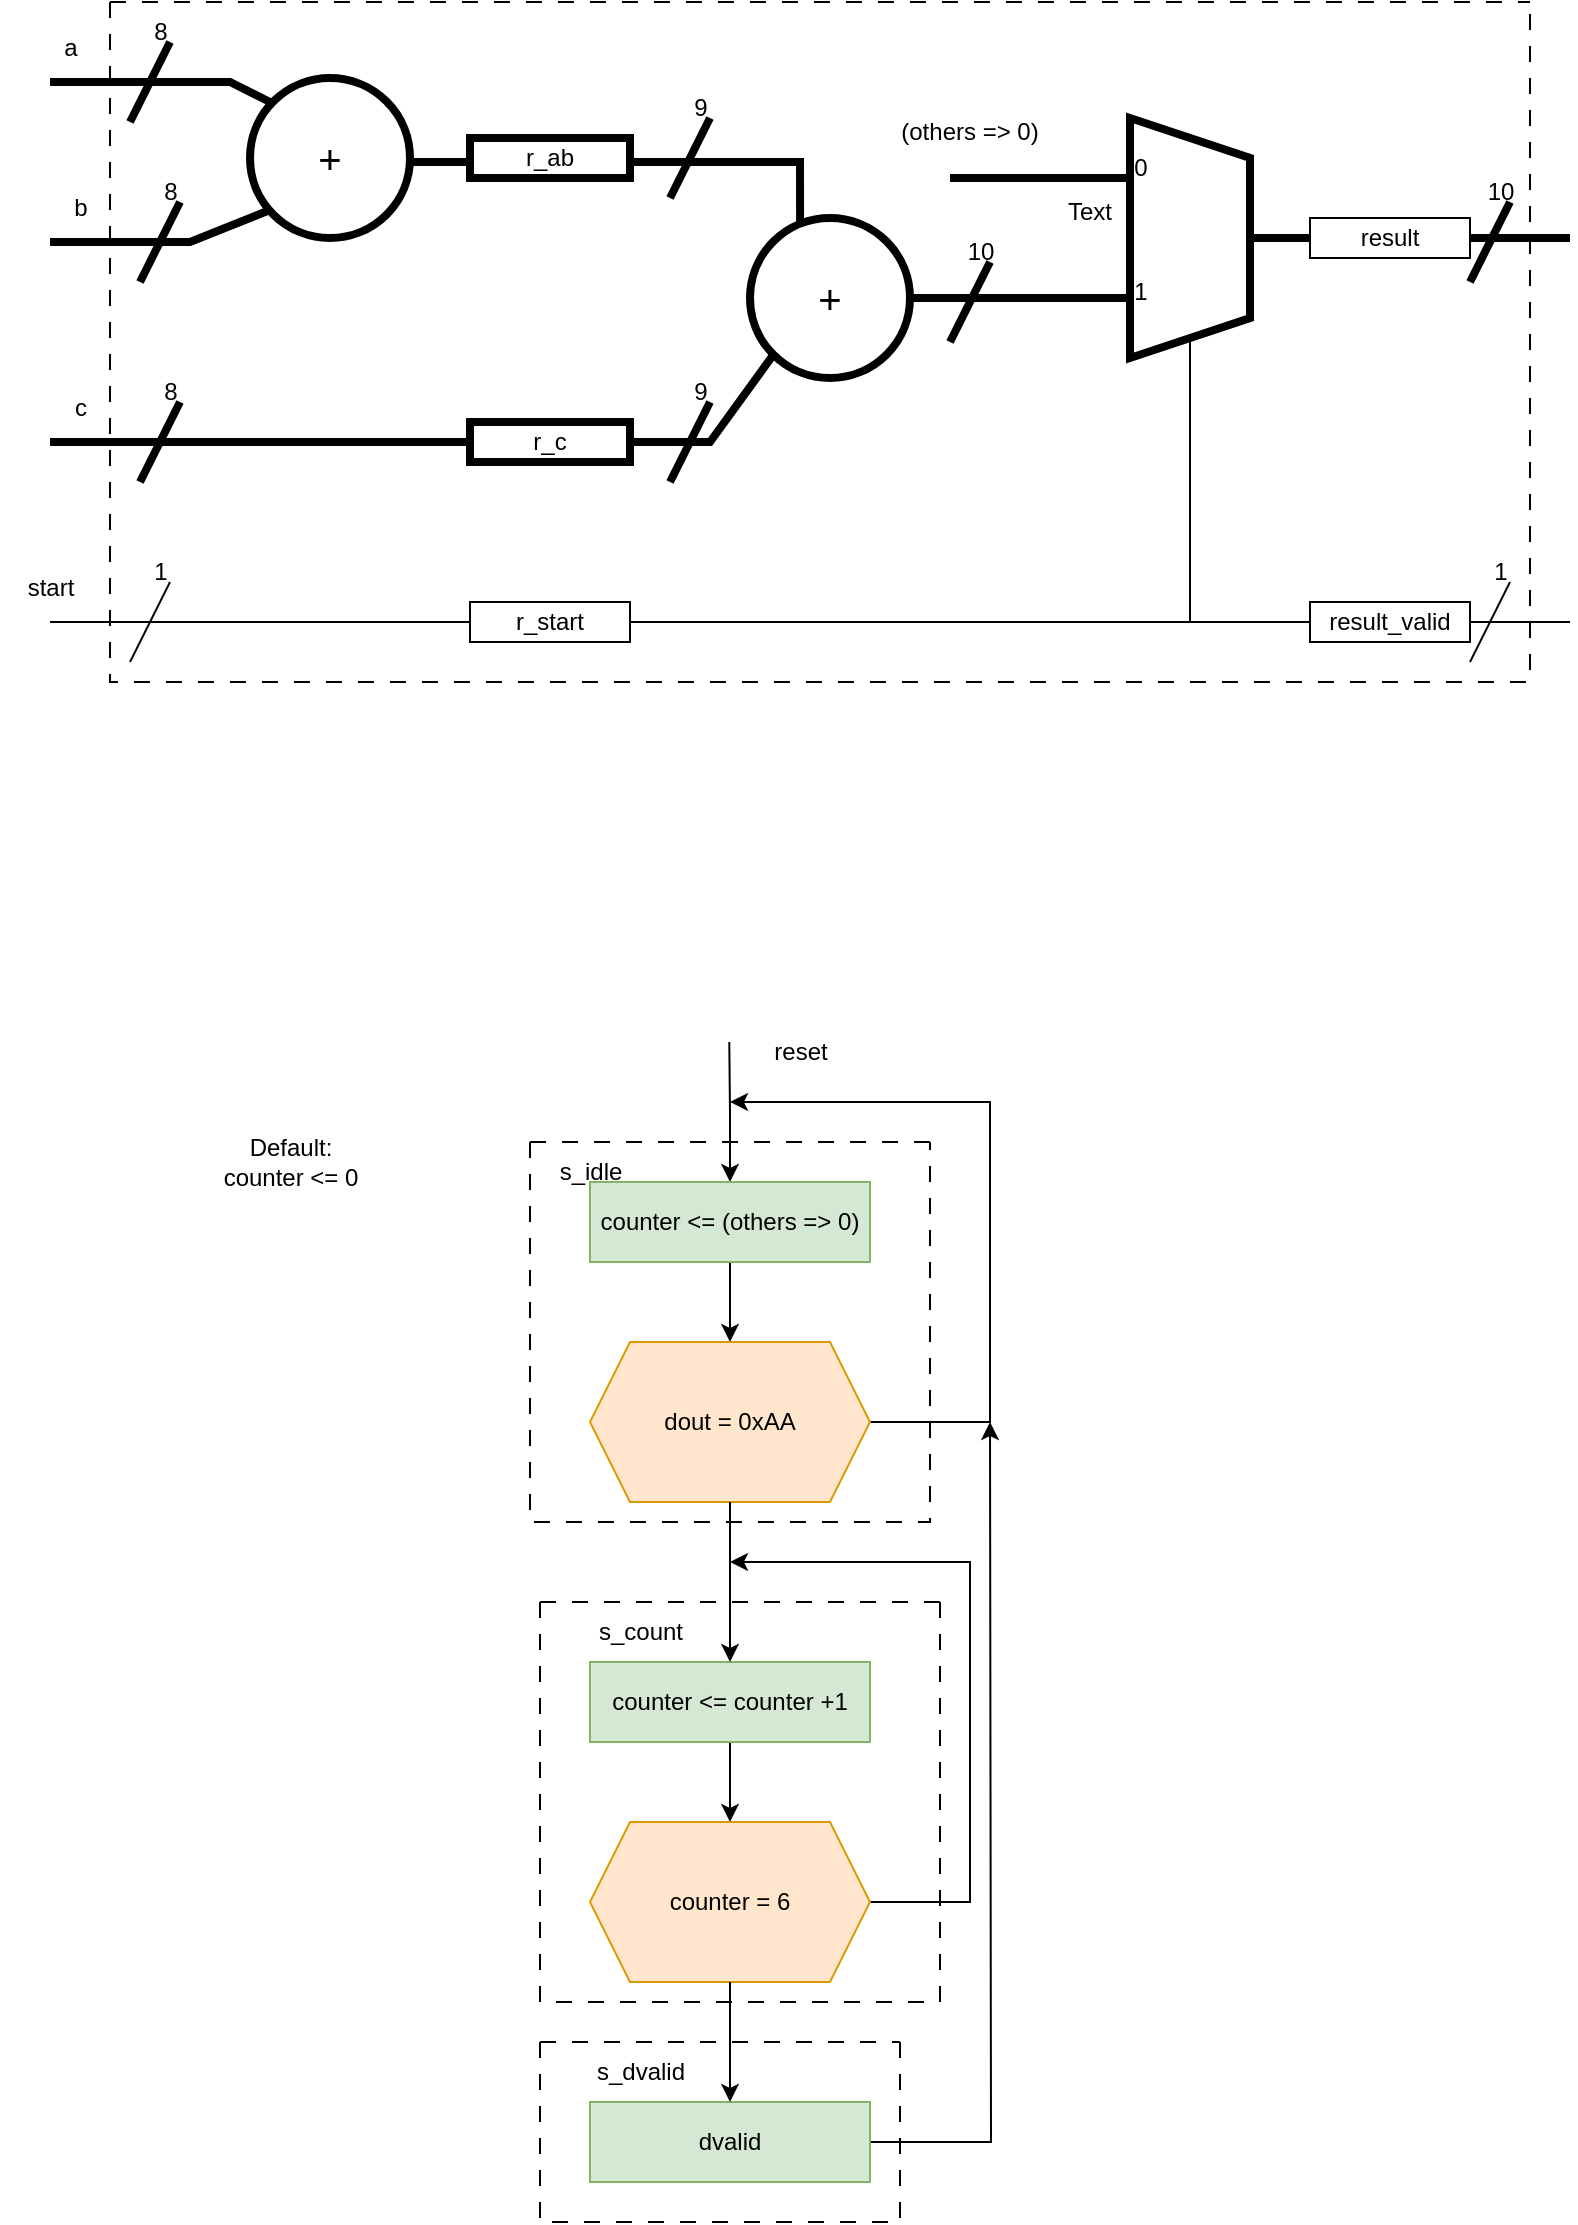 <mxfile version="24.4.4" type="github">
  <diagram name="Page-1" id="2Uou_F8BfYmgxYzvLsnl">
    <mxGraphModel dx="758" dy="935" grid="1" gridSize="10" guides="1" tooltips="1" connect="1" arrows="1" fold="1" page="1" pageScale="1" pageWidth="850" pageHeight="1100" math="0" shadow="0">
      <root>
        <mxCell id="0" />
        <mxCell id="1" parent="0" />
        <mxCell id="8U7N2YHwYNH0AZ4LBX0D-1" value="" style="endArrow=none;html=1;rounded=0;strokeWidth=4;" edge="1" parent="1">
          <mxGeometry width="50" height="50" relative="1" as="geometry">
            <mxPoint x="80" y="170" as="sourcePoint" />
            <mxPoint x="170" y="170" as="targetPoint" />
            <Array as="points">
              <mxPoint x="170" y="170" />
              <mxPoint x="190" y="180" />
            </Array>
          </mxGeometry>
        </mxCell>
        <mxCell id="8U7N2YHwYNH0AZ4LBX0D-2" value="a" style="text;html=1;align=center;verticalAlign=middle;resizable=0;points=[];autosize=1;strokeColor=none;fillColor=none;strokeWidth=4;" vertex="1" parent="1">
          <mxGeometry x="75" y="138" width="30" height="30" as="geometry" />
        </mxCell>
        <mxCell id="8U7N2YHwYNH0AZ4LBX0D-6" value="" style="group" vertex="1" connectable="0" parent="1">
          <mxGeometry x="390" y="310" width="30" height="60" as="geometry" />
        </mxCell>
        <mxCell id="8U7N2YHwYNH0AZ4LBX0D-4" value="" style="endArrow=none;html=1;rounded=0;strokeWidth=4;" edge="1" parent="8U7N2YHwYNH0AZ4LBX0D-6">
          <mxGeometry width="50" height="50" relative="1" as="geometry">
            <mxPoint y="60" as="sourcePoint" />
            <mxPoint x="20" y="20" as="targetPoint" />
          </mxGeometry>
        </mxCell>
        <mxCell id="8U7N2YHwYNH0AZ4LBX0D-5" value="9" style="text;html=1;align=center;verticalAlign=middle;resizable=0;points=[];autosize=1;strokeColor=none;fillColor=none;" vertex="1" parent="8U7N2YHwYNH0AZ4LBX0D-6">
          <mxGeometry width="30" height="30" as="geometry" />
        </mxCell>
        <mxCell id="8U7N2YHwYNH0AZ4LBX0D-8" value="" style="group;strokeWidth=4;" vertex="1" connectable="0" parent="1">
          <mxGeometry x="120" y="130" width="30" height="60" as="geometry" />
        </mxCell>
        <mxCell id="8U7N2YHwYNH0AZ4LBX0D-9" value="" style="endArrow=none;html=1;rounded=0;strokeWidth=4;" edge="1" parent="8U7N2YHwYNH0AZ4LBX0D-8">
          <mxGeometry width="50" height="50" relative="1" as="geometry">
            <mxPoint y="60" as="sourcePoint" />
            <mxPoint x="20" y="20" as="targetPoint" />
          </mxGeometry>
        </mxCell>
        <mxCell id="8U7N2YHwYNH0AZ4LBX0D-10" value="8" style="text;html=1;align=center;verticalAlign=middle;resizable=0;points=[];autosize=1;strokeColor=none;fillColor=none;strokeWidth=4;" vertex="1" parent="8U7N2YHwYNH0AZ4LBX0D-8">
          <mxGeometry width="30" height="30" as="geometry" />
        </mxCell>
        <mxCell id="8U7N2YHwYNH0AZ4LBX0D-11" value="" style="endArrow=none;html=1;rounded=0;strokeWidth=4;" edge="1" parent="1">
          <mxGeometry width="50" height="50" relative="1" as="geometry">
            <mxPoint x="80" y="250" as="sourcePoint" />
            <mxPoint x="200" y="230" as="targetPoint" />
            <Array as="points">
              <mxPoint x="150" y="250" />
            </Array>
          </mxGeometry>
        </mxCell>
        <mxCell id="8U7N2YHwYNH0AZ4LBX0D-12" value="b" style="text;html=1;align=center;verticalAlign=middle;resizable=0;points=[];autosize=1;strokeColor=none;fillColor=none;strokeWidth=4;" vertex="1" parent="1">
          <mxGeometry x="80" y="218" width="30" height="30" as="geometry" />
        </mxCell>
        <mxCell id="8U7N2YHwYNH0AZ4LBX0D-13" value="" style="group;strokeWidth=4;" vertex="1" connectable="0" parent="1">
          <mxGeometry x="125" y="210" width="30" height="60" as="geometry" />
        </mxCell>
        <mxCell id="8U7N2YHwYNH0AZ4LBX0D-14" value="" style="endArrow=none;html=1;rounded=0;strokeWidth=4;" edge="1" parent="8U7N2YHwYNH0AZ4LBX0D-13">
          <mxGeometry width="50" height="50" relative="1" as="geometry">
            <mxPoint y="60" as="sourcePoint" />
            <mxPoint x="20" y="20" as="targetPoint" />
          </mxGeometry>
        </mxCell>
        <mxCell id="8U7N2YHwYNH0AZ4LBX0D-15" value="8" style="text;html=1;align=center;verticalAlign=middle;resizable=0;points=[];autosize=1;strokeColor=none;fillColor=none;strokeWidth=4;" vertex="1" parent="8U7N2YHwYNH0AZ4LBX0D-13">
          <mxGeometry width="30" height="30" as="geometry" />
        </mxCell>
        <mxCell id="8U7N2YHwYNH0AZ4LBX0D-16" value="" style="endArrow=none;html=1;rounded=0;strokeWidth=4;entryX=0;entryY=1;entryDx=0;entryDy=0;" edge="1" parent="1" source="8U7N2YHwYNH0AZ4LBX0D-35" target="8U7N2YHwYNH0AZ4LBX0D-38">
          <mxGeometry width="50" height="50" relative="1" as="geometry">
            <mxPoint x="85" y="350" as="sourcePoint" />
            <mxPoint x="420" y="350" as="targetPoint" />
            <Array as="points">
              <mxPoint x="410" y="350" />
            </Array>
          </mxGeometry>
        </mxCell>
        <mxCell id="8U7N2YHwYNH0AZ4LBX0D-17" value="c" style="text;html=1;align=center;verticalAlign=middle;resizable=0;points=[];autosize=1;strokeColor=none;fillColor=none;strokeWidth=4;" vertex="1" parent="1">
          <mxGeometry x="80" y="318" width="30" height="30" as="geometry" />
        </mxCell>
        <mxCell id="8U7N2YHwYNH0AZ4LBX0D-18" value="" style="group;strokeWidth=4;" vertex="1" connectable="0" parent="1">
          <mxGeometry x="125" y="310" width="30" height="60" as="geometry" />
        </mxCell>
        <mxCell id="8U7N2YHwYNH0AZ4LBX0D-19" value="" style="endArrow=none;html=1;rounded=0;strokeWidth=4;" edge="1" parent="8U7N2YHwYNH0AZ4LBX0D-18">
          <mxGeometry width="50" height="50" relative="1" as="geometry">
            <mxPoint y="60" as="sourcePoint" />
            <mxPoint x="20" y="20" as="targetPoint" />
          </mxGeometry>
        </mxCell>
        <mxCell id="8U7N2YHwYNH0AZ4LBX0D-20" value="8" style="text;html=1;align=center;verticalAlign=middle;resizable=0;points=[];autosize=1;strokeColor=none;fillColor=none;strokeWidth=4;" vertex="1" parent="8U7N2YHwYNH0AZ4LBX0D-18">
          <mxGeometry width="30" height="30" as="geometry" />
        </mxCell>
        <mxCell id="8U7N2YHwYNH0AZ4LBX0D-21" value="" style="endArrow=none;html=1;rounded=0;" edge="1" parent="1" source="8U7N2YHwYNH0AZ4LBX0D-54">
          <mxGeometry width="50" height="50" relative="1" as="geometry">
            <mxPoint x="80" y="440" as="sourcePoint" />
            <mxPoint x="840" y="440" as="targetPoint" />
          </mxGeometry>
        </mxCell>
        <mxCell id="8U7N2YHwYNH0AZ4LBX0D-22" value="" style="group" vertex="1" connectable="0" parent="1">
          <mxGeometry x="120" y="400" width="30" height="60" as="geometry" />
        </mxCell>
        <mxCell id="8U7N2YHwYNH0AZ4LBX0D-23" value="" style="endArrow=none;html=1;rounded=0;" edge="1" parent="8U7N2YHwYNH0AZ4LBX0D-22">
          <mxGeometry width="50" height="50" relative="1" as="geometry">
            <mxPoint y="60" as="sourcePoint" />
            <mxPoint x="20" y="20" as="targetPoint" />
          </mxGeometry>
        </mxCell>
        <mxCell id="8U7N2YHwYNH0AZ4LBX0D-24" value="1" style="text;html=1;align=center;verticalAlign=middle;resizable=0;points=[];autosize=1;strokeColor=none;fillColor=none;" vertex="1" parent="8U7N2YHwYNH0AZ4LBX0D-22">
          <mxGeometry width="30" height="30" as="geometry" />
        </mxCell>
        <mxCell id="8U7N2YHwYNH0AZ4LBX0D-40" style="edgeStyle=orthogonalEdgeStyle;rounded=0;orthogonalLoop=1;jettySize=auto;html=1;endArrow=none;endFill=0;entryX=0.313;entryY=0.038;entryDx=0;entryDy=0;entryPerimeter=0;strokeWidth=4;" edge="1" parent="1" source="8U7N2YHwYNH0AZ4LBX0D-26" target="8U7N2YHwYNH0AZ4LBX0D-38">
          <mxGeometry relative="1" as="geometry">
            <mxPoint x="430" y="208" as="targetPoint" />
            <Array as="points">
              <mxPoint x="455" y="210" />
            </Array>
          </mxGeometry>
        </mxCell>
        <mxCell id="8U7N2YHwYNH0AZ4LBX0D-26" value="&lt;font style=&quot;font-size: 20px;&quot;&gt;+&lt;br&gt;&lt;/font&gt;" style="ellipse;whiteSpace=wrap;html=1;aspect=fixed;strokeWidth=4;" vertex="1" parent="1">
          <mxGeometry x="180" y="168" width="80" height="80" as="geometry" />
        </mxCell>
        <mxCell id="8U7N2YHwYNH0AZ4LBX0D-29" value="" style="group;strokeWidth=4;perimeterSpacing=1;" vertex="1" connectable="0" parent="1">
          <mxGeometry x="390" y="168" width="30" height="60" as="geometry" />
        </mxCell>
        <mxCell id="8U7N2YHwYNH0AZ4LBX0D-30" value="" style="endArrow=none;html=1;rounded=0;strokeWidth=4;" edge="1" parent="8U7N2YHwYNH0AZ4LBX0D-29">
          <mxGeometry width="50" height="50" relative="1" as="geometry">
            <mxPoint y="60" as="sourcePoint" />
            <mxPoint x="20" y="20" as="targetPoint" />
          </mxGeometry>
        </mxCell>
        <mxCell id="8U7N2YHwYNH0AZ4LBX0D-31" value="9" style="text;html=1;align=center;verticalAlign=middle;resizable=0;points=[];autosize=1;strokeColor=none;fillColor=none;" vertex="1" parent="8U7N2YHwYNH0AZ4LBX0D-29">
          <mxGeometry width="30" height="30" as="geometry" />
        </mxCell>
        <mxCell id="8U7N2YHwYNH0AZ4LBX0D-33" value="r_ab" style="whiteSpace=wrap;html=1;strokeWidth=4;" vertex="1" parent="1">
          <mxGeometry x="290" y="198" width="80" height="20" as="geometry" />
        </mxCell>
        <mxCell id="8U7N2YHwYNH0AZ4LBX0D-36" value="" style="endArrow=none;html=1;rounded=0;strokeWidth=4;" edge="1" parent="1" target="8U7N2YHwYNH0AZ4LBX0D-35">
          <mxGeometry width="50" height="50" relative="1" as="geometry">
            <mxPoint x="80" y="350" as="sourcePoint" />
            <mxPoint x="420" y="350" as="targetPoint" />
          </mxGeometry>
        </mxCell>
        <mxCell id="8U7N2YHwYNH0AZ4LBX0D-35" value="r_c" style="whiteSpace=wrap;html=1;strokeWidth=4;" vertex="1" parent="1">
          <mxGeometry x="290" y="340" width="80" height="20" as="geometry" />
        </mxCell>
        <mxCell id="8U7N2YHwYNH0AZ4LBX0D-41" style="edgeStyle=orthogonalEdgeStyle;rounded=0;orthogonalLoop=1;jettySize=auto;html=1;endArrow=none;endFill=0;strokeWidth=4;entryX=0.75;entryY=1;entryDx=0;entryDy=0;" edge="1" parent="1" source="8U7N2YHwYNH0AZ4LBX0D-38" target="8U7N2YHwYNH0AZ4LBX0D-42">
          <mxGeometry relative="1" as="geometry">
            <mxPoint x="570" y="278" as="targetPoint" />
          </mxGeometry>
        </mxCell>
        <mxCell id="8U7N2YHwYNH0AZ4LBX0D-38" value="&lt;font style=&quot;font-size: 20px;&quot;&gt;+&lt;br&gt;&lt;/font&gt;" style="ellipse;whiteSpace=wrap;html=1;aspect=fixed;strokeWidth=4;" vertex="1" parent="1">
          <mxGeometry x="430" y="238" width="80" height="80" as="geometry" />
        </mxCell>
        <mxCell id="8U7N2YHwYNH0AZ4LBX0D-39" value="start" style="text;html=1;align=center;verticalAlign=middle;resizable=0;points=[];autosize=1;strokeColor=none;fillColor=none;" vertex="1" parent="1">
          <mxGeometry x="55" y="408" width="50" height="30" as="geometry" />
        </mxCell>
        <mxCell id="8U7N2YHwYNH0AZ4LBX0D-43" style="edgeStyle=orthogonalEdgeStyle;rounded=0;orthogonalLoop=1;jettySize=auto;html=1;exitX=0.25;exitY=1;exitDx=0;exitDy=0;strokeWidth=4;endArrow=none;endFill=0;" edge="1" parent="1" source="8U7N2YHwYNH0AZ4LBX0D-42">
          <mxGeometry relative="1" as="geometry">
            <mxPoint x="530" y="218" as="targetPoint" />
          </mxGeometry>
        </mxCell>
        <mxCell id="8U7N2YHwYNH0AZ4LBX0D-45" style="edgeStyle=orthogonalEdgeStyle;rounded=0;orthogonalLoop=1;jettySize=auto;html=1;exitX=1;exitY=0.5;exitDx=0;exitDy=0;endArrow=none;endFill=0;" edge="1" parent="1" source="8U7N2YHwYNH0AZ4LBX0D-42">
          <mxGeometry relative="1" as="geometry">
            <mxPoint x="650" y="440" as="targetPoint" />
          </mxGeometry>
        </mxCell>
        <mxCell id="8U7N2YHwYNH0AZ4LBX0D-60" style="edgeStyle=orthogonalEdgeStyle;rounded=0;orthogonalLoop=1;jettySize=auto;html=1;exitX=0.5;exitY=0;exitDx=0;exitDy=0;endArrow=none;endFill=0;strokeWidth=4;" edge="1" parent="1" source="8U7N2YHwYNH0AZ4LBX0D-42">
          <mxGeometry relative="1" as="geometry">
            <mxPoint x="840" y="248" as="targetPoint" />
          </mxGeometry>
        </mxCell>
        <mxCell id="8U7N2YHwYNH0AZ4LBX0D-42" value="" style="shape=trapezoid;perimeter=trapezoidPerimeter;whiteSpace=wrap;html=1;fixedSize=1;rotation=90;strokeWidth=4;" vertex="1" parent="1">
          <mxGeometry x="590" y="218" width="120" height="60" as="geometry" />
        </mxCell>
        <mxCell id="8U7N2YHwYNH0AZ4LBX0D-46" value="0" style="text;html=1;align=center;verticalAlign=middle;resizable=0;points=[];autosize=1;strokeColor=none;fillColor=none;" vertex="1" parent="1">
          <mxGeometry x="610" y="198" width="30" height="30" as="geometry" />
        </mxCell>
        <mxCell id="8U7N2YHwYNH0AZ4LBX0D-47" value="1" style="text;html=1;align=center;verticalAlign=middle;resizable=0;points=[];autosize=1;strokeColor=none;fillColor=none;" vertex="1" parent="1">
          <mxGeometry x="610" y="260" width="30" height="30" as="geometry" />
        </mxCell>
        <mxCell id="8U7N2YHwYNH0AZ4LBX0D-48" value="" style="group;strokeWidth=4;perimeterSpacing=1;" vertex="1" connectable="0" parent="1">
          <mxGeometry x="530" y="240" width="35" height="60" as="geometry" />
        </mxCell>
        <mxCell id="8U7N2YHwYNH0AZ4LBX0D-49" value="" style="endArrow=none;html=1;rounded=0;strokeWidth=4;" edge="1" parent="8U7N2YHwYNH0AZ4LBX0D-48">
          <mxGeometry width="50" height="50" relative="1" as="geometry">
            <mxPoint y="60" as="sourcePoint" />
            <mxPoint x="20" y="20" as="targetPoint" />
          </mxGeometry>
        </mxCell>
        <mxCell id="8U7N2YHwYNH0AZ4LBX0D-50" value="10" style="text;html=1;align=center;verticalAlign=middle;resizable=0;points=[];autosize=1;strokeColor=none;fillColor=none;" vertex="1" parent="8U7N2YHwYNH0AZ4LBX0D-48">
          <mxGeometry x="-5" width="40" height="30" as="geometry" />
        </mxCell>
        <mxCell id="8U7N2YHwYNH0AZ4LBX0D-51" value="Text" style="text;html=1;align=center;verticalAlign=middle;whiteSpace=wrap;rounded=0;" vertex="1" parent="1">
          <mxGeometry x="570" y="220" width="60" height="30" as="geometry" />
        </mxCell>
        <mxCell id="8U7N2YHwYNH0AZ4LBX0D-55" value="" style="endArrow=none;html=1;rounded=0;" edge="1" parent="1" target="8U7N2YHwYNH0AZ4LBX0D-54">
          <mxGeometry width="50" height="50" relative="1" as="geometry">
            <mxPoint x="80" y="440" as="sourcePoint" />
            <mxPoint x="790" y="440" as="targetPoint" />
          </mxGeometry>
        </mxCell>
        <mxCell id="8U7N2YHwYNH0AZ4LBX0D-52" value="(others =&amp;gt; 0)" style="text;html=1;align=center;verticalAlign=middle;whiteSpace=wrap;rounded=0;" vertex="1" parent="1">
          <mxGeometry x="490" y="180" width="100" height="30" as="geometry" />
        </mxCell>
        <mxCell id="8U7N2YHwYNH0AZ4LBX0D-54" value="result_valid" style="whiteSpace=wrap;html=1;strokeWidth=1;" vertex="1" parent="1">
          <mxGeometry x="710" y="430" width="80" height="20" as="geometry" />
        </mxCell>
        <mxCell id="8U7N2YHwYNH0AZ4LBX0D-56" value="result" style="whiteSpace=wrap;html=1;strokeWidth=1;" vertex="1" parent="1">
          <mxGeometry x="710" y="238" width="80" height="20" as="geometry" />
        </mxCell>
        <mxCell id="8U7N2YHwYNH0AZ4LBX0D-61" value="" style="swimlane;startSize=0;dashed=1;dashPattern=8 8;" vertex="1" parent="1">
          <mxGeometry x="110" y="130" width="710" height="340" as="geometry" />
        </mxCell>
        <mxCell id="8U7N2YHwYNH0AZ4LBX0D-62" value="" style="group;strokeWidth=4;perimeterSpacing=1;" vertex="1" connectable="0" parent="1">
          <mxGeometry x="790" y="210" width="35" height="60" as="geometry" />
        </mxCell>
        <mxCell id="8U7N2YHwYNH0AZ4LBX0D-63" value="" style="endArrow=none;html=1;rounded=0;strokeWidth=4;" edge="1" parent="8U7N2YHwYNH0AZ4LBX0D-62">
          <mxGeometry width="50" height="50" relative="1" as="geometry">
            <mxPoint y="60" as="sourcePoint" />
            <mxPoint x="20" y="20" as="targetPoint" />
          </mxGeometry>
        </mxCell>
        <mxCell id="8U7N2YHwYNH0AZ4LBX0D-64" value="10" style="text;html=1;align=center;verticalAlign=middle;resizable=0;points=[];autosize=1;strokeColor=none;fillColor=none;" vertex="1" parent="8U7N2YHwYNH0AZ4LBX0D-62">
          <mxGeometry x="-5" width="40" height="30" as="geometry" />
        </mxCell>
        <mxCell id="8U7N2YHwYNH0AZ4LBX0D-37" value="r_start" style="whiteSpace=wrap;html=1;strokeWidth=1;" vertex="1" parent="1">
          <mxGeometry x="290" y="430" width="80" height="20" as="geometry" />
        </mxCell>
        <mxCell id="8U7N2YHwYNH0AZ4LBX0D-69" value="" style="group;strokeWidth=4;perimeterSpacing=1;" vertex="1" connectable="0" parent="1">
          <mxGeometry x="790" y="400" width="35" height="60" as="geometry" />
        </mxCell>
        <mxCell id="8U7N2YHwYNH0AZ4LBX0D-70" value="" style="endArrow=none;html=1;rounded=0;strokeWidth=1;" edge="1" parent="8U7N2YHwYNH0AZ4LBX0D-69">
          <mxGeometry width="50" height="50" relative="1" as="geometry">
            <mxPoint y="60" as="sourcePoint" />
            <mxPoint x="20" y="20" as="targetPoint" />
          </mxGeometry>
        </mxCell>
        <mxCell id="8U7N2YHwYNH0AZ4LBX0D-71" value="1" style="text;html=1;align=center;verticalAlign=middle;resizable=0;points=[];autosize=1;strokeColor=none;fillColor=none;" vertex="1" parent="8U7N2YHwYNH0AZ4LBX0D-69">
          <mxGeometry width="30" height="30" as="geometry" />
        </mxCell>
        <mxCell id="8U7N2YHwYNH0AZ4LBX0D-75" style="edgeStyle=orthogonalEdgeStyle;rounded=0;orthogonalLoop=1;jettySize=auto;html=1;entryX=0.5;entryY=0;entryDx=0;entryDy=0;" edge="1" parent="1" source="8U7N2YHwYNH0AZ4LBX0D-73" target="8U7N2YHwYNH0AZ4LBX0D-74">
          <mxGeometry relative="1" as="geometry" />
        </mxCell>
        <mxCell id="8U7N2YHwYNH0AZ4LBX0D-76" style="edgeStyle=orthogonalEdgeStyle;rounded=0;orthogonalLoop=1;jettySize=auto;html=1;exitX=0.5;exitY=0;exitDx=0;exitDy=0;startArrow=classic;startFill=1;endArrow=none;endFill=0;" edge="1" parent="1" source="8U7N2YHwYNH0AZ4LBX0D-73">
          <mxGeometry relative="1" as="geometry">
            <mxPoint x="419.647" y="650" as="targetPoint" />
          </mxGeometry>
        </mxCell>
        <mxCell id="8U7N2YHwYNH0AZ4LBX0D-73" value="counter &amp;lt;= (others =&amp;gt; 0)" style="rounded=0;whiteSpace=wrap;html=1;fillColor=#d5e8d4;strokeColor=#82b366;" vertex="1" parent="1">
          <mxGeometry x="350" y="720" width="140" height="40" as="geometry" />
        </mxCell>
        <mxCell id="8U7N2YHwYNH0AZ4LBX0D-80" style="edgeStyle=orthogonalEdgeStyle;rounded=0;orthogonalLoop=1;jettySize=auto;html=1;exitX=1;exitY=0.5;exitDx=0;exitDy=0;" edge="1" parent="1" source="8U7N2YHwYNH0AZ4LBX0D-74">
          <mxGeometry relative="1" as="geometry">
            <mxPoint x="420" y="680" as="targetPoint" />
            <Array as="points">
              <mxPoint x="550" y="840" />
              <mxPoint x="550" y="680" />
            </Array>
          </mxGeometry>
        </mxCell>
        <mxCell id="8U7N2YHwYNH0AZ4LBX0D-77" value="reset" style="text;html=1;align=center;verticalAlign=middle;resizable=0;points=[];autosize=1;strokeColor=none;fillColor=none;" vertex="1" parent="1">
          <mxGeometry x="430" y="640" width="50" height="30" as="geometry" />
        </mxCell>
        <mxCell id="8U7N2YHwYNH0AZ4LBX0D-79" value="" style="swimlane;startSize=0;dashed=1;dashPattern=8 8;" vertex="1" parent="1">
          <mxGeometry x="320" y="700" width="200" height="190" as="geometry" />
        </mxCell>
        <mxCell id="8U7N2YHwYNH0AZ4LBX0D-74" value="dout = 0xAA" style="shape=hexagon;perimeter=hexagonPerimeter2;whiteSpace=wrap;html=1;fixedSize=1;fillColor=#ffe6cc;strokeColor=#d79b00;" vertex="1" parent="8U7N2YHwYNH0AZ4LBX0D-79">
          <mxGeometry x="30" y="100" width="140" height="80" as="geometry" />
        </mxCell>
        <mxCell id="8U7N2YHwYNH0AZ4LBX0D-92" value="s_idle" style="text;html=1;align=center;verticalAlign=middle;resizable=0;points=[];autosize=1;strokeColor=none;fillColor=none;" vertex="1" parent="8U7N2YHwYNH0AZ4LBX0D-79">
          <mxGeometry x="5" width="50" height="30" as="geometry" />
        </mxCell>
        <mxCell id="8U7N2YHwYNH0AZ4LBX0D-86" style="edgeStyle=orthogonalEdgeStyle;rounded=0;orthogonalLoop=1;jettySize=auto;html=1;" edge="1" parent="1" source="8U7N2YHwYNH0AZ4LBX0D-81" target="8U7N2YHwYNH0AZ4LBX0D-82">
          <mxGeometry relative="1" as="geometry" />
        </mxCell>
        <mxCell id="8U7N2YHwYNH0AZ4LBX0D-81" value="counter &amp;lt;= counter +1" style="rounded=0;whiteSpace=wrap;html=1;fillColor=#d5e8d4;strokeColor=#82b366;" vertex="1" parent="1">
          <mxGeometry x="350" y="960" width="140" height="40" as="geometry" />
        </mxCell>
        <mxCell id="8U7N2YHwYNH0AZ4LBX0D-85" style="edgeStyle=orthogonalEdgeStyle;rounded=0;orthogonalLoop=1;jettySize=auto;html=1;" edge="1" parent="1" source="8U7N2YHwYNH0AZ4LBX0D-82">
          <mxGeometry relative="1" as="geometry">
            <mxPoint x="420" y="910" as="targetPoint" />
            <Array as="points">
              <mxPoint x="540" y="1080" />
              <mxPoint x="540" y="910" />
            </Array>
          </mxGeometry>
        </mxCell>
        <mxCell id="8U7N2YHwYNH0AZ4LBX0D-83" value="" style="swimlane;startSize=0;dashed=1;dashPattern=8 8;" vertex="1" parent="1">
          <mxGeometry x="325" y="930" width="200" height="200" as="geometry" />
        </mxCell>
        <mxCell id="8U7N2YHwYNH0AZ4LBX0D-82" value="counter = 6" style="shape=hexagon;perimeter=hexagonPerimeter2;whiteSpace=wrap;html=1;fixedSize=1;fillColor=#ffe6cc;strokeColor=#d79b00;" vertex="1" parent="8U7N2YHwYNH0AZ4LBX0D-83">
          <mxGeometry x="25" y="110" width="140" height="80" as="geometry" />
        </mxCell>
        <mxCell id="8U7N2YHwYNH0AZ4LBX0D-94" value="s_count" style="text;html=1;align=center;verticalAlign=middle;resizable=0;points=[];autosize=1;strokeColor=none;fillColor=none;" vertex="1" parent="8U7N2YHwYNH0AZ4LBX0D-83">
          <mxGeometry x="15" width="70" height="30" as="geometry" />
        </mxCell>
        <mxCell id="8U7N2YHwYNH0AZ4LBX0D-84" style="edgeStyle=orthogonalEdgeStyle;rounded=0;orthogonalLoop=1;jettySize=auto;html=1;" edge="1" parent="1" source="8U7N2YHwYNH0AZ4LBX0D-74" target="8U7N2YHwYNH0AZ4LBX0D-81">
          <mxGeometry relative="1" as="geometry" />
        </mxCell>
        <mxCell id="8U7N2YHwYNH0AZ4LBX0D-90" style="edgeStyle=orthogonalEdgeStyle;rounded=0;orthogonalLoop=1;jettySize=auto;html=1;" edge="1" parent="1" source="8U7N2YHwYNH0AZ4LBX0D-88">
          <mxGeometry relative="1" as="geometry">
            <mxPoint x="550" y="840" as="targetPoint" />
          </mxGeometry>
        </mxCell>
        <mxCell id="8U7N2YHwYNH0AZ4LBX0D-88" value="dvalid" style="rounded=0;whiteSpace=wrap;html=1;fillColor=#d5e8d4;strokeColor=#82b366;" vertex="1" parent="1">
          <mxGeometry x="350" y="1180" width="140" height="40" as="geometry" />
        </mxCell>
        <mxCell id="8U7N2YHwYNH0AZ4LBX0D-89" style="edgeStyle=orthogonalEdgeStyle;rounded=0;orthogonalLoop=1;jettySize=auto;html=1;exitX=0.5;exitY=1;exitDx=0;exitDy=0;" edge="1" parent="1" source="8U7N2YHwYNH0AZ4LBX0D-82" target="8U7N2YHwYNH0AZ4LBX0D-88">
          <mxGeometry relative="1" as="geometry" />
        </mxCell>
        <mxCell id="8U7N2YHwYNH0AZ4LBX0D-91" value="" style="swimlane;startSize=0;dashed=1;dashPattern=8 8;" vertex="1" parent="1">
          <mxGeometry x="325" y="1150" width="180" height="90" as="geometry" />
        </mxCell>
        <mxCell id="8U7N2YHwYNH0AZ4LBX0D-95" value="s_dvalid" style="text;html=1;align=center;verticalAlign=middle;resizable=0;points=[];autosize=1;strokeColor=none;fillColor=none;" vertex="1" parent="8U7N2YHwYNH0AZ4LBX0D-91">
          <mxGeometry x="15" width="70" height="30" as="geometry" />
        </mxCell>
        <mxCell id="8U7N2YHwYNH0AZ4LBX0D-93" value="&lt;div&gt;Default: &lt;br&gt;&lt;/div&gt;&lt;div&gt;counter &amp;lt;= 0&lt;br&gt;&lt;/div&gt;" style="text;html=1;align=center;verticalAlign=middle;resizable=0;points=[];autosize=1;strokeColor=none;fillColor=none;" vertex="1" parent="1">
          <mxGeometry x="155" y="690" width="90" height="40" as="geometry" />
        </mxCell>
      </root>
    </mxGraphModel>
  </diagram>
</mxfile>
